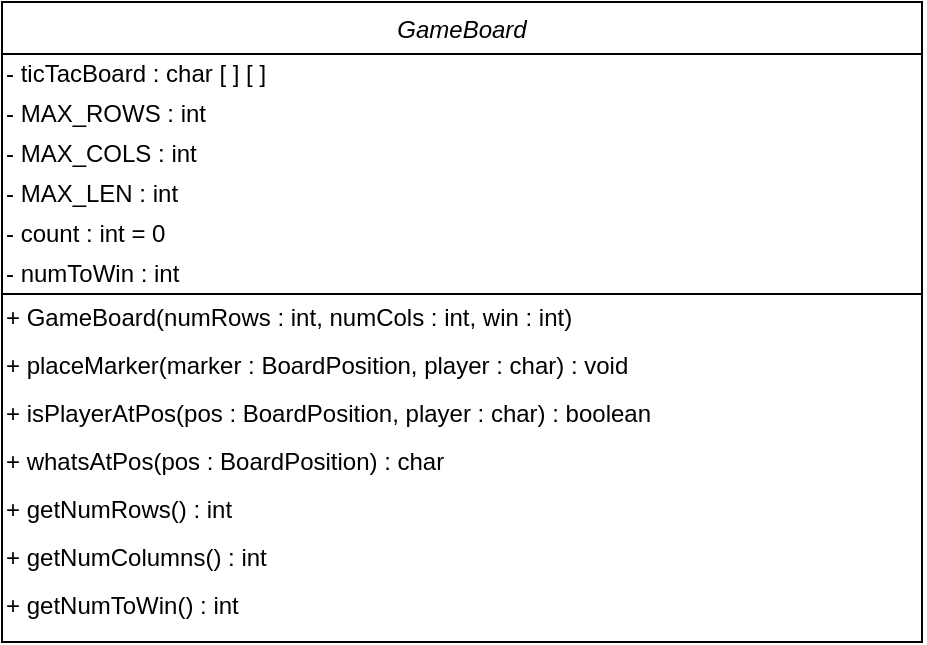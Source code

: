 <mxfile version="13.2.4" type="device"><diagram id="C5RBs43oDa-KdzZeNtuy" name="Page-1"><mxGraphModel dx="592" dy="490" grid="1" gridSize="10" guides="1" tooltips="1" connect="1" arrows="1" fold="1" page="1" pageScale="1" pageWidth="827" pageHeight="1169" math="0" shadow="0"><root><mxCell id="WIyWlLk6GJQsqaUBKTNV-0"/><mxCell id="WIyWlLk6GJQsqaUBKTNV-1" parent="WIyWlLk6GJQsqaUBKTNV-0"/><mxCell id="zkfFHV4jXpPFQw0GAbJ--0" value="GameBoard" style="swimlane;fontStyle=2;align=center;verticalAlign=top;childLayout=stackLayout;horizontal=1;startSize=26;horizontalStack=0;resizeParent=1;resizeLast=0;collapsible=1;marginBottom=0;rounded=0;shadow=0;strokeWidth=1;" parent="WIyWlLk6GJQsqaUBKTNV-1" vertex="1"><mxGeometry x="140" y="100" width="460" height="320" as="geometry"><mxRectangle x="230" y="140" width="160" height="26" as="alternateBounds"/></mxGeometry></mxCell><mxCell id="hloXiLnEdSHOPJiF43Oa-5" value="&lt;span&gt;- ticTacBoard : char [ ] [ ]&amp;nbsp;&lt;/span&gt;" style="text;html=1;strokeColor=none;fillColor=none;align=left;verticalAlign=middle;whiteSpace=wrap;rounded=0;" parent="zkfFHV4jXpPFQw0GAbJ--0" vertex="1"><mxGeometry y="26" width="460" height="20" as="geometry"/></mxCell><mxCell id="W1allmTeU0d6vEEPVBdi-1" value="&lt;span&gt;- MAX_ROWS : int&lt;/span&gt;" style="text;html=1;strokeColor=none;fillColor=none;align=left;verticalAlign=middle;whiteSpace=wrap;rounded=0;" vertex="1" parent="zkfFHV4jXpPFQw0GAbJ--0"><mxGeometry y="46" width="460" height="20" as="geometry"/></mxCell><mxCell id="hloXiLnEdSHOPJiF43Oa-4" value="- MAX_COLS : int" style="text;html=1;strokeColor=none;fillColor=none;align=left;verticalAlign=middle;whiteSpace=wrap;rounded=0;" parent="zkfFHV4jXpPFQw0GAbJ--0" vertex="1"><mxGeometry y="66" width="460" height="20" as="geometry"/></mxCell><mxCell id="W1allmTeU0d6vEEPVBdi-0" value="- MAX_LEN&amp;nbsp;: int" style="text;html=1;strokeColor=none;fillColor=none;align=left;verticalAlign=middle;whiteSpace=wrap;rounded=0;" vertex="1" parent="zkfFHV4jXpPFQw0GAbJ--0"><mxGeometry y="86" width="460" height="20" as="geometry"/></mxCell><mxCell id="hloXiLnEdSHOPJiF43Oa-7" value="- count : int = 0" style="text;html=1;strokeColor=none;fillColor=none;align=left;verticalAlign=middle;whiteSpace=wrap;rounded=0;" parent="zkfFHV4jXpPFQw0GAbJ--0" vertex="1"><mxGeometry y="106" width="460" height="20" as="geometry"/></mxCell><mxCell id="W1allmTeU0d6vEEPVBdi-2" value="- numToWin : int" style="text;html=1;strokeColor=none;fillColor=none;align=left;verticalAlign=middle;whiteSpace=wrap;rounded=0;" vertex="1" parent="zkfFHV4jXpPFQw0GAbJ--0"><mxGeometry y="126" width="460" height="20" as="geometry"/></mxCell><mxCell id="-BKTn7M5rRKrjSOvrhgh-2" value="+ GameBoard(numRows : int, numCols : int, win : int)" style="text;html=1;strokeColor=none;fillColor=none;align=left;verticalAlign=middle;whiteSpace=wrap;rounded=0;" parent="zkfFHV4jXpPFQw0GAbJ--0" vertex="1"><mxGeometry y="146" width="460" height="24" as="geometry"/></mxCell><mxCell id="hloXiLnEdSHOPJiF43Oa-11" value="+ placeMarker(marker : BoardPosition, player : char) : void" style="text;html=1;strokeColor=none;fillColor=none;align=left;verticalAlign=middle;whiteSpace=wrap;rounded=0;" parent="zkfFHV4jXpPFQw0GAbJ--0" vertex="1"><mxGeometry y="170" width="460" height="24" as="geometry"/></mxCell><mxCell id="hloXiLnEdSHOPJiF43Oa-18" value="+ isPlayerAtPos(pos : BoardPosition, player : char) : boolean&amp;nbsp;" style="text;html=1;strokeColor=none;fillColor=none;align=left;verticalAlign=middle;whiteSpace=wrap;rounded=0;" parent="zkfFHV4jXpPFQw0GAbJ--0" vertex="1"><mxGeometry y="194" width="460" height="24" as="geometry"/></mxCell><mxCell id="hloXiLnEdSHOPJiF43Oa-17" value="+ whatsAtPos(pos : BoardPosition) : char" style="text;html=1;strokeColor=none;fillColor=none;align=left;verticalAlign=middle;whiteSpace=wrap;rounded=0;" parent="zkfFHV4jXpPFQw0GAbJ--0" vertex="1"><mxGeometry y="218" width="460" height="24" as="geometry"/></mxCell><mxCell id="W1allmTeU0d6vEEPVBdi-4" value="+ getNumRows() : int&amp;nbsp;" style="text;html=1;strokeColor=none;fillColor=none;align=left;verticalAlign=middle;whiteSpace=wrap;rounded=0;" vertex="1" parent="zkfFHV4jXpPFQw0GAbJ--0"><mxGeometry y="242" width="460" height="24" as="geometry"/></mxCell><mxCell id="W1allmTeU0d6vEEPVBdi-5" value="+ getNumColumns() : int&amp;nbsp;" style="text;html=1;strokeColor=none;fillColor=none;align=left;verticalAlign=middle;whiteSpace=wrap;rounded=0;" vertex="1" parent="zkfFHV4jXpPFQw0GAbJ--0"><mxGeometry y="266" width="460" height="24" as="geometry"/></mxCell><mxCell id="W1allmTeU0d6vEEPVBdi-6" value="+ getNumToWin() : int&amp;nbsp;" style="text;html=1;strokeColor=none;fillColor=none;align=left;verticalAlign=middle;whiteSpace=wrap;rounded=0;" vertex="1" parent="zkfFHV4jXpPFQw0GAbJ--0"><mxGeometry y="290" width="460" height="24" as="geometry"/></mxCell><mxCell id="hloXiLnEdSHOPJiF43Oa-9" value="" style="endArrow=none;html=1;exitX=0;exitY=0;exitDx=0;exitDy=0;" parent="zkfFHV4jXpPFQw0GAbJ--0" source="-BKTn7M5rRKrjSOvrhgh-2" edge="1"><mxGeometry width="50" height="50" relative="1" as="geometry"><mxPoint x="130" y="180" as="sourcePoint"/><mxPoint x="460" y="146" as="targetPoint"/></mxGeometry></mxCell></root></mxGraphModel></diagram></mxfile>